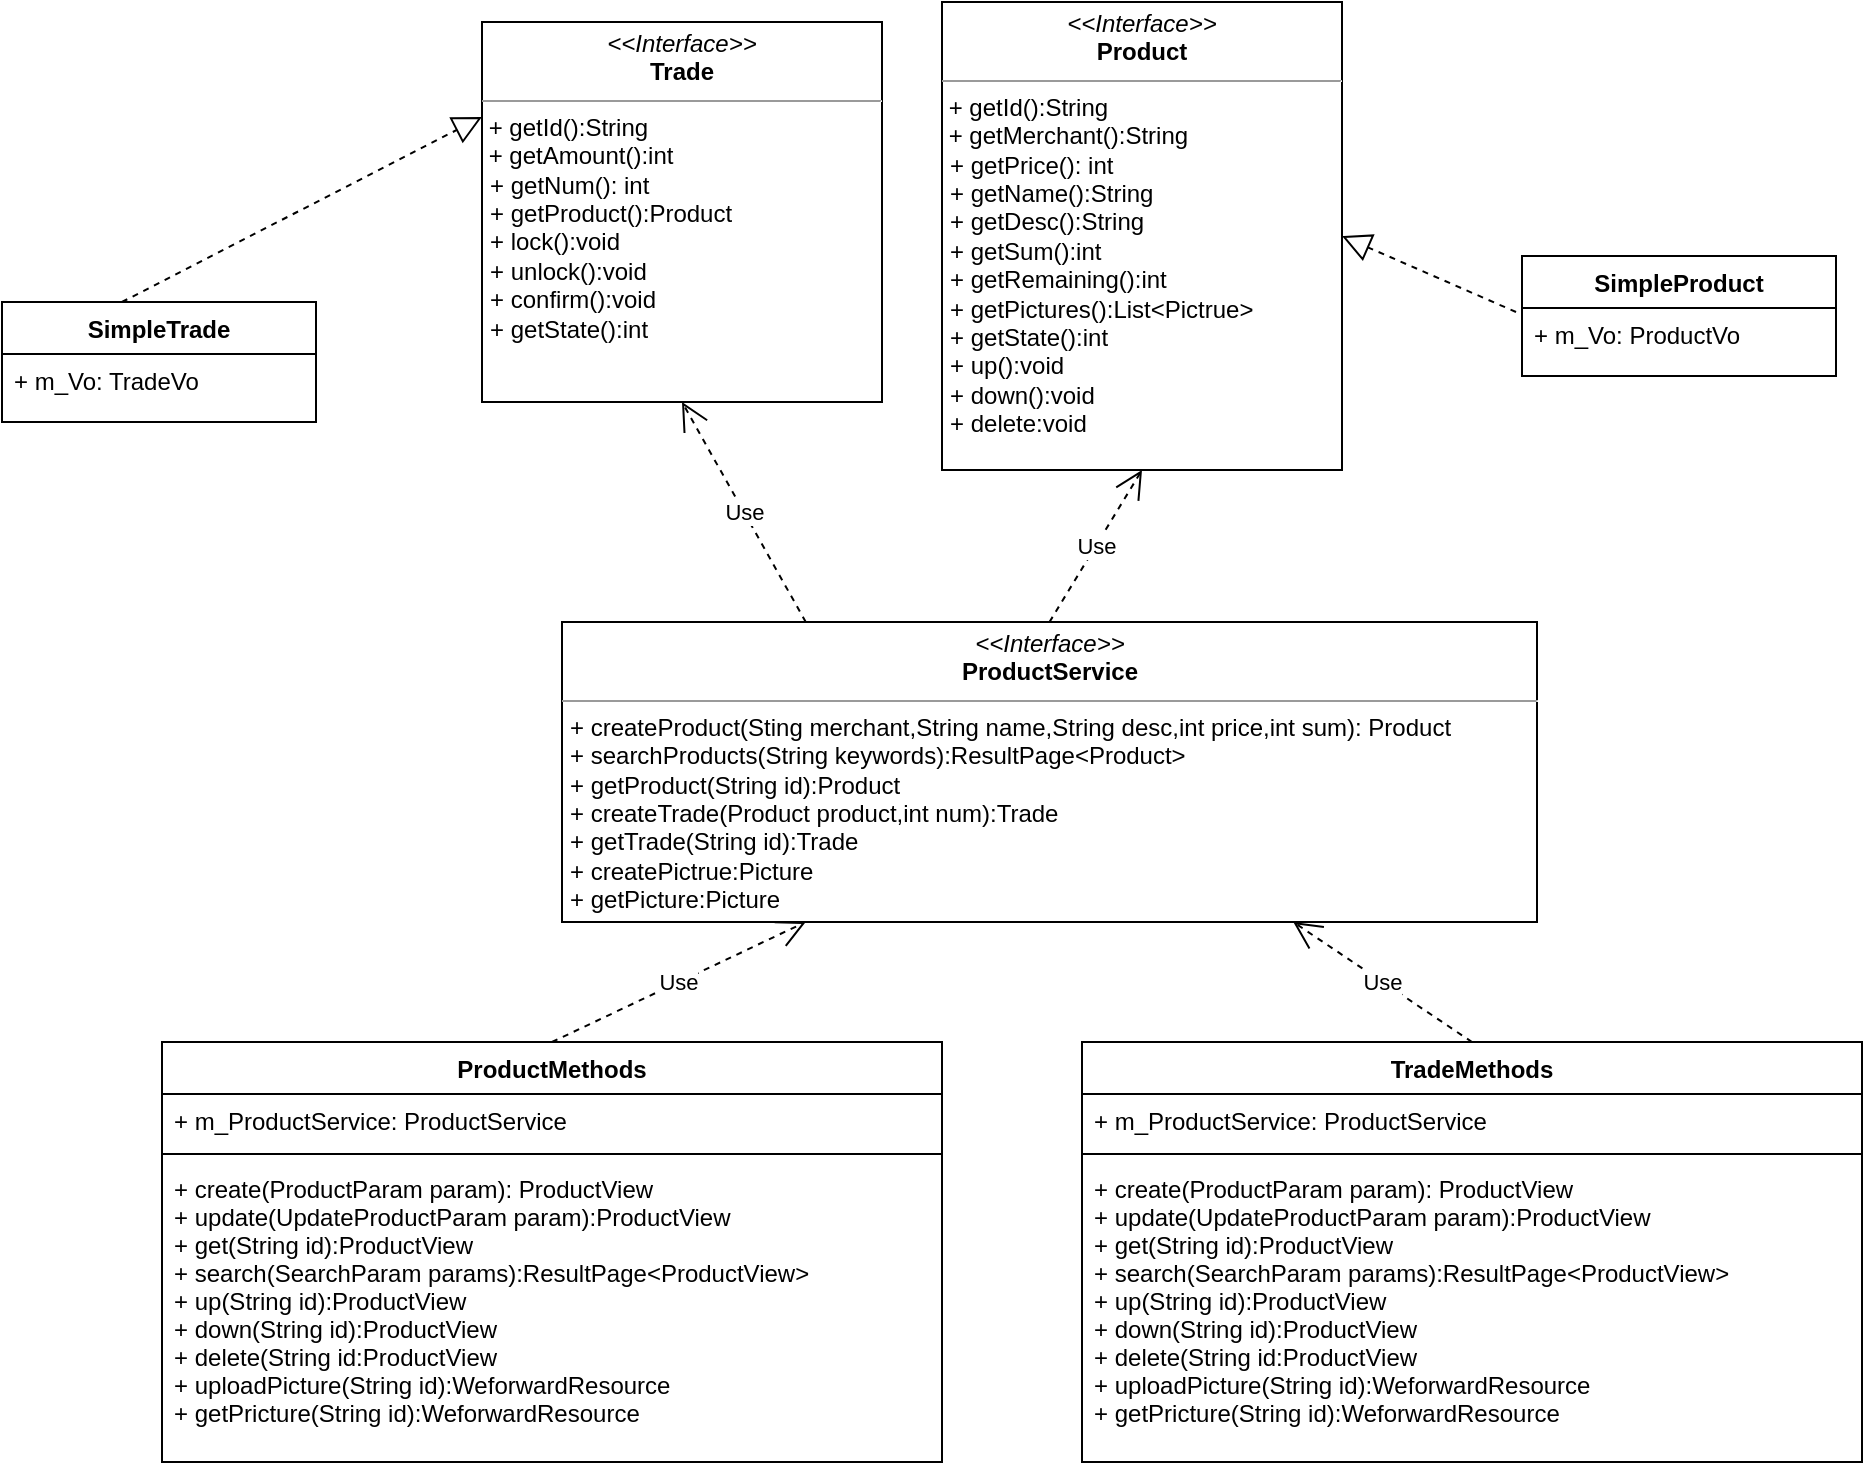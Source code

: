 <mxfile version="13.6.0" type="device"><diagram id="C5RBs43oDa-KdzZeNtuy" name="Page-1"><mxGraphModel dx="1769" dy="1702" grid="1" gridSize="10" guides="1" tooltips="1" connect="1" arrows="1" fold="1" page="1" pageScale="1" pageWidth="827" pageHeight="1169" background="none" math="0" shadow="0"><root><mxCell id="WIyWlLk6GJQsqaUBKTNV-0"/><mxCell id="WIyWlLk6GJQsqaUBKTNV-1" parent="WIyWlLk6GJQsqaUBKTNV-0"/><mxCell id="igbYJt62yQbMrndeGUew-19" value="&lt;p style=&quot;margin: 0px ; margin-top: 4px ; text-align: center&quot;&gt;&lt;i&gt;&amp;lt;&amp;lt;Interface&amp;gt;&amp;gt;&lt;/i&gt;&lt;br&gt;&lt;b&gt;Product&lt;/b&gt;&lt;/p&gt;&lt;hr size=&quot;1&quot;&gt;&amp;nbsp;+ getId():String&lt;br&gt;&amp;nbsp;+ getMerchant():String&lt;br&gt;&lt;p style=&quot;margin: 0px ; margin-left: 4px&quot;&gt;+ getPrice(): int&lt;/p&gt;&lt;p style=&quot;margin: 0px ; margin-left: 4px&quot;&gt;+ getName():String&lt;/p&gt;&lt;p style=&quot;margin: 0px ; margin-left: 4px&quot;&gt;+ getDesc():String&lt;/p&gt;&lt;p style=&quot;margin: 0px ; margin-left: 4px&quot;&gt;+ getSum():int&lt;/p&gt;&lt;p style=&quot;margin: 0px ; margin-left: 4px&quot;&gt;+ getRemaining():int&lt;/p&gt;&lt;p style=&quot;margin: 0px ; margin-left: 4px&quot;&gt;+ getPictures():List&amp;lt;Pictrue&amp;gt;&lt;/p&gt;&lt;p style=&quot;margin: 0px ; margin-left: 4px&quot;&gt;+ getState():int&lt;/p&gt;&lt;p style=&quot;margin: 0px ; margin-left: 4px&quot;&gt;+ up():void&lt;/p&gt;&lt;p style=&quot;margin: 0px ; margin-left: 4px&quot;&gt;+ down():void&lt;/p&gt;&lt;p style=&quot;margin: 0px ; margin-left: 4px&quot;&gt;+ delete:void&lt;/p&gt;&lt;p style=&quot;margin: 0px ; margin-left: 4px&quot;&gt;&lt;br&gt;&lt;/p&gt;" style="verticalAlign=top;align=left;overflow=fill;fontSize=12;fontFamily=Helvetica;html=1;" parent="WIyWlLk6GJQsqaUBKTNV-1" vertex="1"><mxGeometry x="400" y="-110" width="200" height="234" as="geometry"/></mxCell><mxCell id="igbYJt62yQbMrndeGUew-21" value="&lt;p style=&quot;margin: 0px ; margin-top: 4px ; text-align: center&quot;&gt;&lt;i&gt;&amp;lt;&amp;lt;Interface&amp;gt;&amp;gt;&lt;/i&gt;&lt;br&gt;&lt;b&gt;ProductService&lt;/b&gt;&lt;/p&gt;&lt;hr size=&quot;1&quot;&gt;&lt;p style=&quot;margin: 0px ; margin-left: 4px&quot;&gt;+ createProduct(Sting merchant,String name,String desc,int price,int sum): Product&lt;/p&gt;&lt;p style=&quot;margin: 0px ; margin-left: 4px&quot;&gt;&lt;span&gt;+ searchProducts(String keywords):ResultPage&amp;lt;Product&amp;gt;&lt;/span&gt;&lt;/p&gt;&lt;p style=&quot;margin: 0px ; margin-left: 4px&quot;&gt;&lt;span&gt;+ getProduct(String id):Product&lt;/span&gt;&lt;/p&gt;&lt;p style=&quot;margin: 0px ; margin-left: 4px&quot;&gt;&lt;span&gt;+ createTrade(Product product,int num):Trade&lt;/span&gt;&lt;/p&gt;&lt;p style=&quot;margin: 0px ; margin-left: 4px&quot;&gt;&lt;span&gt;+ getTrade(String id):Trade&lt;/span&gt;&lt;/p&gt;&lt;p style=&quot;margin: 0px ; margin-left: 4px&quot;&gt;+ createPictrue:Picture&lt;/p&gt;&lt;p style=&quot;margin: 0px ; margin-left: 4px&quot;&gt;+ getPicture:Picture&lt;/p&gt;" style="verticalAlign=top;align=left;overflow=fill;fontSize=12;fontFamily=Helvetica;html=1;" parent="WIyWlLk6GJQsqaUBKTNV-1" vertex="1"><mxGeometry x="210" y="200" width="487.5" height="150" as="geometry"/></mxCell><mxCell id="igbYJt62yQbMrndeGUew-32" value="Use" style="endArrow=open;endSize=12;dashed=1;html=1;entryX=0.5;entryY=1;entryDx=0;entryDy=0;exitX=0.5;exitY=0;exitDx=0;exitDy=0;" parent="WIyWlLk6GJQsqaUBKTNV-1" source="igbYJt62yQbMrndeGUew-21" target="igbYJt62yQbMrndeGUew-19" edge="1"><mxGeometry width="160" relative="1" as="geometry"><mxPoint x="380" y="380" as="sourcePoint"/><mxPoint x="540" y="380" as="targetPoint"/></mxGeometry></mxCell><mxCell id="igbYJt62yQbMrndeGUew-39" value="" style="endArrow=block;dashed=1;endFill=0;endSize=12;html=1;exitX=-0.019;exitY=0.059;exitDx=0;exitDy=0;entryX=1;entryY=0.5;entryDx=0;entryDy=0;exitPerimeter=0;" parent="WIyWlLk6GJQsqaUBKTNV-1" source="igbYJt62yQbMrndeGUew-36" target="igbYJt62yQbMrndeGUew-19" edge="1"><mxGeometry width="160" relative="1" as="geometry"><mxPoint x="560" y="290" as="sourcePoint"/><mxPoint x="720" y="290" as="targetPoint"/></mxGeometry></mxCell><mxCell id="igbYJt62yQbMrndeGUew-44" value="Use" style="endArrow=open;endSize=12;dashed=1;html=1;exitX=0.5;exitY=0;exitDx=0;exitDy=0;entryX=0.25;entryY=1;entryDx=0;entryDy=0;" parent="WIyWlLk6GJQsqaUBKTNV-1" source="igbYJt62yQbMrndeGUew-40" target="igbYJt62yQbMrndeGUew-21" edge="1"><mxGeometry width="160" relative="1" as="geometry"><mxPoint x="390" y="400" as="sourcePoint"/><mxPoint x="550" y="400" as="targetPoint"/></mxGeometry></mxCell><mxCell id="g1VutPSaqQgCX66Hcf1D-0" value="TradeMethods&#10;" style="swimlane;fontStyle=1;align=center;verticalAlign=top;childLayout=stackLayout;horizontal=1;startSize=26;horizontalStack=0;resizeParent=1;resizeParentMax=0;resizeLast=0;collapsible=1;marginBottom=0;" vertex="1" parent="WIyWlLk6GJQsqaUBKTNV-1"><mxGeometry x="470" y="410" width="390" height="210" as="geometry"/></mxCell><mxCell id="g1VutPSaqQgCX66Hcf1D-1" value="+ m_ProductService: ProductService" style="text;strokeColor=none;fillColor=none;align=left;verticalAlign=top;spacingLeft=4;spacingRight=4;overflow=hidden;rotatable=0;points=[[0,0.5],[1,0.5]];portConstraint=eastwest;" vertex="1" parent="g1VutPSaqQgCX66Hcf1D-0"><mxGeometry y="26" width="390" height="26" as="geometry"/></mxCell><mxCell id="g1VutPSaqQgCX66Hcf1D-2" value="" style="line;strokeWidth=1;fillColor=none;align=left;verticalAlign=middle;spacingTop=-1;spacingLeft=3;spacingRight=3;rotatable=0;labelPosition=right;points=[];portConstraint=eastwest;" vertex="1" parent="g1VutPSaqQgCX66Hcf1D-0"><mxGeometry y="52" width="390" height="8" as="geometry"/></mxCell><mxCell id="g1VutPSaqQgCX66Hcf1D-3" value="+ create(ProductParam param): ProductView&#10;+ update(UpdateProductParam param):ProductView&#10;+ get(String id):ProductView&#10;+ search(SearchParam params):ResultPage&lt;ProductView&gt;&#10;+ up(String id):ProductView&#10;+ down(String id):ProductView&#10;+ delete(String id:ProductView&#10;+ uploadPicture(String id):WeforwardResource&#10;+ getPricture(String id):WeforwardResource" style="text;strokeColor=none;fillColor=none;align=left;verticalAlign=top;spacingLeft=4;spacingRight=4;overflow=hidden;rotatable=0;points=[[0,0.5],[1,0.5]];portConstraint=eastwest;" vertex="1" parent="g1VutPSaqQgCX66Hcf1D-0"><mxGeometry y="60" width="390" height="150" as="geometry"/></mxCell><mxCell id="igbYJt62yQbMrndeGUew-40" value="ProductMethods&#10;" style="swimlane;fontStyle=1;align=center;verticalAlign=top;childLayout=stackLayout;horizontal=1;startSize=26;horizontalStack=0;resizeParent=1;resizeParentMax=0;resizeLast=0;collapsible=1;marginBottom=0;" parent="WIyWlLk6GJQsqaUBKTNV-1" vertex="1"><mxGeometry x="10" y="410" width="390" height="210" as="geometry"/></mxCell><mxCell id="igbYJt62yQbMrndeGUew-41" value="+ m_ProductService: ProductService" style="text;strokeColor=none;fillColor=none;align=left;verticalAlign=top;spacingLeft=4;spacingRight=4;overflow=hidden;rotatable=0;points=[[0,0.5],[1,0.5]];portConstraint=eastwest;" parent="igbYJt62yQbMrndeGUew-40" vertex="1"><mxGeometry y="26" width="390" height="26" as="geometry"/></mxCell><mxCell id="igbYJt62yQbMrndeGUew-42" value="" style="line;strokeWidth=1;fillColor=none;align=left;verticalAlign=middle;spacingTop=-1;spacingLeft=3;spacingRight=3;rotatable=0;labelPosition=right;points=[];portConstraint=eastwest;" parent="igbYJt62yQbMrndeGUew-40" vertex="1"><mxGeometry y="52" width="390" height="8" as="geometry"/></mxCell><mxCell id="igbYJt62yQbMrndeGUew-43" value="+ create(ProductParam param): ProductView&#10;+ update(UpdateProductParam param):ProductView&#10;+ get(String id):ProductView&#10;+ search(SearchParam params):ResultPage&lt;ProductView&gt;&#10;+ up(String id):ProductView&#10;+ down(String id):ProductView&#10;+ delete(String id:ProductView&#10;+ uploadPicture(String id):WeforwardResource&#10;+ getPricture(String id):WeforwardResource" style="text;strokeColor=none;fillColor=none;align=left;verticalAlign=top;spacingLeft=4;spacingRight=4;overflow=hidden;rotatable=0;points=[[0,0.5],[1,0.5]];portConstraint=eastwest;" parent="igbYJt62yQbMrndeGUew-40" vertex="1"><mxGeometry y="60" width="390" height="150" as="geometry"/></mxCell><mxCell id="g1VutPSaqQgCX66Hcf1D-4" value="Use" style="endArrow=open;endSize=12;dashed=1;html=1;exitX=0.5;exitY=0;exitDx=0;exitDy=0;entryX=0.75;entryY=1;entryDx=0;entryDy=0;" edge="1" parent="WIyWlLk6GJQsqaUBKTNV-1" source="g1VutPSaqQgCX66Hcf1D-0" target="igbYJt62yQbMrndeGUew-21"><mxGeometry width="160" relative="1" as="geometry"><mxPoint x="215" y="420" as="sourcePoint"/><mxPoint x="440" y="320" as="targetPoint"/></mxGeometry></mxCell><mxCell id="igbYJt62yQbMrndeGUew-35" value="SimpleProduct" style="swimlane;fontStyle=1;align=center;verticalAlign=top;childLayout=stackLayout;horizontal=1;startSize=26;horizontalStack=0;resizeParent=1;resizeParentMax=0;resizeLast=0;collapsible=1;marginBottom=0;" parent="WIyWlLk6GJQsqaUBKTNV-1" vertex="1"><mxGeometry x="690" y="17" width="157" height="60" as="geometry"/></mxCell><mxCell id="igbYJt62yQbMrndeGUew-36" value="+ m_Vo: ProductVo" style="text;strokeColor=none;fillColor=none;align=left;verticalAlign=top;spacingLeft=4;spacingRight=4;overflow=hidden;rotatable=0;points=[[0,0.5],[1,0.5]];portConstraint=eastwest;" parent="igbYJt62yQbMrndeGUew-35" vertex="1"><mxGeometry y="26" width="157" height="34" as="geometry"/></mxCell><mxCell id="g1VutPSaqQgCX66Hcf1D-5" value="&lt;p style=&quot;margin: 0px ; margin-top: 4px ; text-align: center&quot;&gt;&lt;i&gt;&amp;lt;&amp;lt;Interface&amp;gt;&amp;gt;&lt;/i&gt;&lt;br&gt;&lt;b&gt;Trade&lt;/b&gt;&lt;/p&gt;&lt;hr size=&quot;1&quot;&gt;&amp;nbsp;+ getId():String&lt;br&gt;&amp;nbsp;+ getAmount():int&lt;br&gt;&lt;p style=&quot;margin: 0px ; margin-left: 4px&quot;&gt;+ getNum(): int&lt;/p&gt;&lt;p style=&quot;margin: 0px ; margin-left: 4px&quot;&gt;+ getProduct():Product&lt;/p&gt;&lt;p style=&quot;margin: 0px ; margin-left: 4px&quot;&gt;+ lock():void&lt;/p&gt;&lt;p style=&quot;margin: 0px ; margin-left: 4px&quot;&gt;+ unlock():void&lt;/p&gt;&lt;p style=&quot;margin: 0px ; margin-left: 4px&quot;&gt;+ confirm():void&lt;/p&gt;&lt;p style=&quot;margin: 0px ; margin-left: 4px&quot;&gt;+ getState():int&lt;/p&gt;&lt;p style=&quot;margin: 0px ; margin-left: 4px&quot;&gt;&lt;br&gt;&lt;/p&gt;&lt;p style=&quot;margin: 0px ; margin-left: 4px&quot;&gt;&lt;br&gt;&lt;/p&gt;" style="verticalAlign=top;align=left;overflow=fill;fontSize=12;fontFamily=Helvetica;html=1;" vertex="1" parent="WIyWlLk6GJQsqaUBKTNV-1"><mxGeometry x="170" y="-100" width="200" height="190" as="geometry"/></mxCell><mxCell id="g1VutPSaqQgCX66Hcf1D-6" value="Use" style="endArrow=open;endSize=12;dashed=1;html=1;entryX=0.5;entryY=1;entryDx=0;entryDy=0;exitX=0.25;exitY=0;exitDx=0;exitDy=0;" edge="1" parent="WIyWlLk6GJQsqaUBKTNV-1" source="igbYJt62yQbMrndeGUew-21" target="g1VutPSaqQgCX66Hcf1D-5"><mxGeometry width="160" relative="1" as="geometry"><mxPoint x="463.75" y="210" as="sourcePoint"/><mxPoint x="510" y="134" as="targetPoint"/></mxGeometry></mxCell><mxCell id="g1VutPSaqQgCX66Hcf1D-7" value="SimpleTrade" style="swimlane;fontStyle=1;align=center;verticalAlign=top;childLayout=stackLayout;horizontal=1;startSize=26;horizontalStack=0;resizeParent=1;resizeParentMax=0;resizeLast=0;collapsible=1;marginBottom=0;" vertex="1" parent="WIyWlLk6GJQsqaUBKTNV-1"><mxGeometry x="-70" y="40" width="157" height="60" as="geometry"/></mxCell><mxCell id="g1VutPSaqQgCX66Hcf1D-8" value="+ m_Vo: TradeVo" style="text;strokeColor=none;fillColor=none;align=left;verticalAlign=top;spacingLeft=4;spacingRight=4;overflow=hidden;rotatable=0;points=[[0,0.5],[1,0.5]];portConstraint=eastwest;" vertex="1" parent="g1VutPSaqQgCX66Hcf1D-7"><mxGeometry y="26" width="157" height="34" as="geometry"/></mxCell><mxCell id="g1VutPSaqQgCX66Hcf1D-9" value="" style="endArrow=block;dashed=1;endFill=0;endSize=12;html=1;exitX=0.382;exitY=0;exitDx=0;exitDy=0;entryX=0;entryY=0.25;entryDx=0;entryDy=0;exitPerimeter=0;" edge="1" parent="WIyWlLk6GJQsqaUBKTNV-1" source="g1VutPSaqQgCX66Hcf1D-7" target="g1VutPSaqQgCX66Hcf1D-5"><mxGeometry width="160" relative="1" as="geometry"><mxPoint x="97.017" y="-21.994" as="sourcePoint"/><mxPoint x="10" y="-60" as="targetPoint"/></mxGeometry></mxCell></root></mxGraphModel></diagram></mxfile>